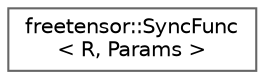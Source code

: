 digraph "Graphical Class Hierarchy"
{
 // LATEX_PDF_SIZE
  bgcolor="transparent";
  edge [fontname=Helvetica,fontsize=10,labelfontname=Helvetica,labelfontsize=10];
  node [fontname=Helvetica,fontsize=10,shape=box,height=0.2,width=0.4];
  rankdir="LR";
  Node0 [label="freetensor::SyncFunc\l\< R, Params \>",height=0.2,width=0.4,color="grey40", fillcolor="white", style="filled",URL="$classfreetensor_1_1SyncFunc.html",tooltip=" "];
}
